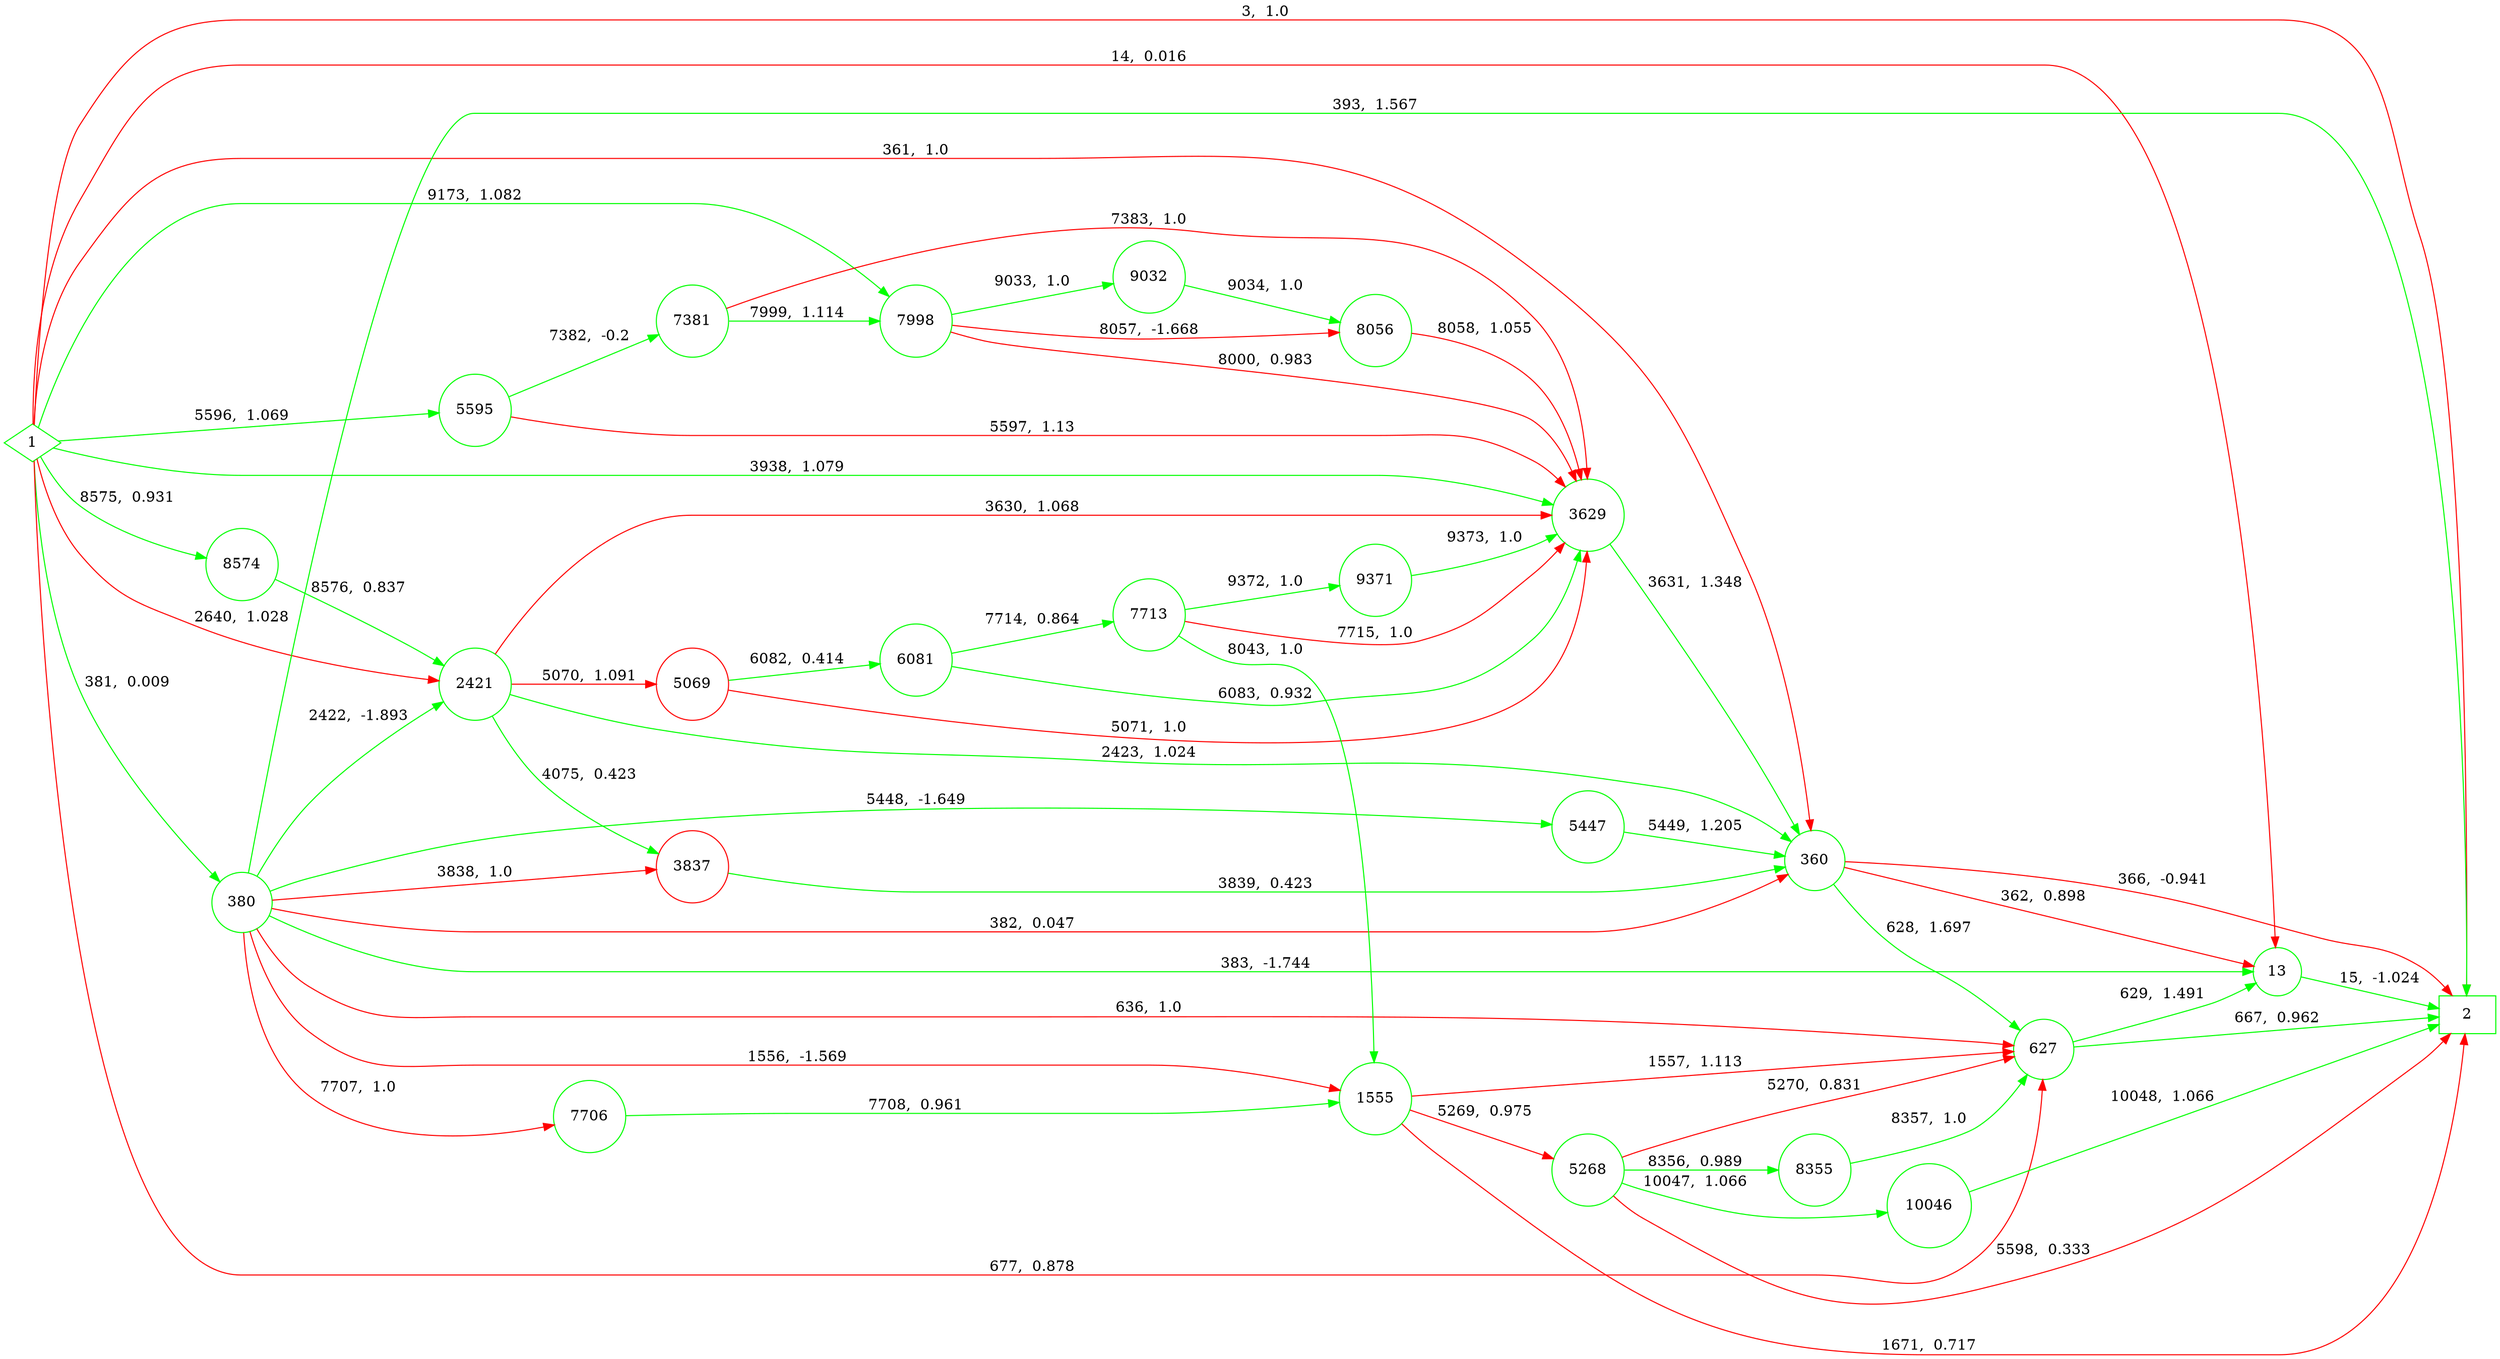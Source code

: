 digraph {
	rankdir=LR;
	node [shape=circle];
		1 [color=green, shape=diamond];
		1->2[color=red,label="3,  1.0",penwidth=1.0];
		1->13[color=red,label="14,  0.016",penwidth=1.0];
		1->360[color=red,label="361,  1.0",penwidth=1.0];
		1->380[color=green,label="381,  0.009",penwidth=1.0];
		1->627[color=red,label="677,  0.878",penwidth=1.0];
		1->2421[color=red,label="2640,  1.028",penwidth=1.0];
		1->3629[color=green,label="3938,  1.079",penwidth=1.0];
		1->5595[color=green,label="5596,  1.069",penwidth=1.0];
		1->8574[color=green,label="8575,  0.931",penwidth=1.0];
		1->7998[color=green,label="9173,  1.082",penwidth=1.0];
		{rank=min; 1};
		380 [color=green];
		380->360[color=red,label="382,  0.047",penwidth=1.0];
		380->2[color=green,label="393,  1.567",penwidth=1.0];
		380->13[color=green,label="383,  -1.744",penwidth=1.0];
		380->627[color=red,label="636,  1.0",penwidth=1.0];
		380->1555[color=red,label="1556,  -1.569",penwidth=1.0];
		380->2421[color=green,label="2422,  -1.893",penwidth=1.0];
		380->3837[color=red,label="3838,  1.0",penwidth=1.0];
		380->5447[color=green,label="5448,  -1.649",penwidth=1.0];
		380->7706[color=red,label="7707,  1.0",penwidth=1.0];
		{rank=same; 380};
		8574 [color=green];
		8574->2421[color=green,label="8576,  0.837",penwidth=1.0];
		{rank=same; 8574};
		5595 [color=green];
		5595->3629[color=red,label="5597,  1.13",penwidth=1.0];
		5595->7381[color=green,label="7382,  -0.2",penwidth=1.0];
		{rank=same; 5595};
		2421 [color=green];
		2421->360[color=green,label="2423,  1.024",penwidth=1.0];
		2421->3629[color=red,label="3630,  1.068",penwidth=1.0];
		2421->3837[color=green,label="4075,  0.423",penwidth=1.0];
		2421->5069[color=red,label="5070,  1.091",penwidth=1.0];
		{rank=same; 2421};
		3837 [color=red];
		3837->360[color=green,label="3839,  0.423",penwidth=1.0];
		5069 [color=red];
		5069->3629[color=red,label="5071,  1.0",penwidth=1.0];
		5069->6081[color=green,label="6082,  0.414",penwidth=1.0];
		{rank=same; 3837, 5069};
		7706 [color=green];
		7706->1555[color=green,label="7708,  0.961",penwidth=1.0];
		{rank=same; 7706};
		7381 [color=green];
		7381->3629[color=red,label="7383,  1.0",penwidth=1.0];
		7381->7998[color=green,label="7999,  1.114",penwidth=1.0];
		{rank=same; 7381};
		6081 [color=green];
		6081->3629[color=green,label="6083,  0.932",penwidth=1.0];
		6081->7713[color=green,label="7714,  0.864",penwidth=1.0];
		{rank=same; 6081};
		7713 [color=green];
		7713->3629[color=red,label="7715,  1.0",penwidth=1.0];
		7713->1555[color=green,label="8043,  1.0",penwidth=1.0];
		7713->9371[color=green,label="9372,  1.0",penwidth=1.0];
		{rank=same; 7713};
		9371 [color=green];
		9371->3629[color=green,label="9373,  1.0",penwidth=1.0];
		{rank=same; 9371};
		7998 [color=green];
		7998->3629[color=red,label="8000,  0.983",penwidth=1.0];
		7998->8056[color=red,label="8057,  -1.668",penwidth=1.0];
		7998->9032[color=green,label="9033,  1.0",penwidth=1.0];
		{rank=same; 7998};
		9032 [color=green];
		9032->8056[color=green,label="9034,  1.0",penwidth=1.0];
		{rank=same; 9032};
		8056 [color=green];
		8056->3629[color=red,label="8058,  1.055",penwidth=1.0];
		{rank=same; 8056};
		3629 [color=green];
		3629->360[color=green,label="3631,  1.348",penwidth=1.0];
		5447 [color=green];
		5447->360[color=green,label="5449,  1.205",penwidth=1.0];
		{rank=same; 3629, 5447};
		360 [color=green];
		360->13[color=red,label="362,  0.898",penwidth=1.0];
		360->2[color=red,label="366,  -0.941",penwidth=1.0];
		360->627[color=green,label="628,  1.697",penwidth=1.0];
		{rank=same; 360};
		1555 [color=green];
		1555->627[color=red,label="1557,  1.113",penwidth=1.0];
		1555->2[color=red,label="1671,  0.717",penwidth=1.0];
		1555->5268[color=red,label="5269,  0.975",penwidth=1.0];
		{rank=same; 1555};
		5268 [color=green];
		5268->627[color=red,label="5270,  0.831",penwidth=1.0];
		5268->2[color=red,label="5598,  0.333",penwidth=1.0];
		5268->8355[color=green,label="8356,  0.989",penwidth=1.0];
		5268->10046[color=green,label="10047,  1.066",penwidth=1.0];
		{rank=same; 5268};
		10046 [color=green];
		10046->2[color=green,label="10048,  1.066",penwidth=1.0];
		{rank=same; 10046};
		8355 [color=green];
		8355->627[color=green,label="8357,  1.0",penwidth=1.0];
		{rank=same; 8355};
		627 [color=green];
		627->13[color=green,label="629,  1.491",penwidth=1.0];
		627->2[color=green,label="667,  0.962",penwidth=1.0];
		{rank=same; 627};
		13 [color=green];
		13->2[color=green,label="15,  -1.024",penwidth=1.0];
		{rank=same; 13};
		2 [color=green, shape=box];
		{rank=max; 2};
}